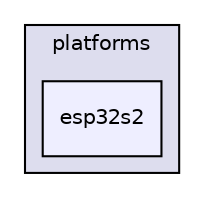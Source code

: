 digraph "esp32s2" {
  compound=true
  node [ fontsize="10", fontname="Helvetica"];
  edge [ labelfontsize="10", labelfontname="Helvetica"];
  subgraph clusterdir_1950524174e8219158fe7ad67b7174c6 {
    graph [ bgcolor="#ddddee", pencolor="black", label="platforms" fontname="Helvetica", fontsize="10", URL="dir_1950524174e8219158fe7ad67b7174c6.html"]
  dir_a4047efcd742b0b171e934a0d31df49c [shape=box, label="esp32s2", style="filled", fillcolor="#eeeeff", pencolor="black", URL="dir_a4047efcd742b0b171e934a0d31df49c.html"];
  }
}
